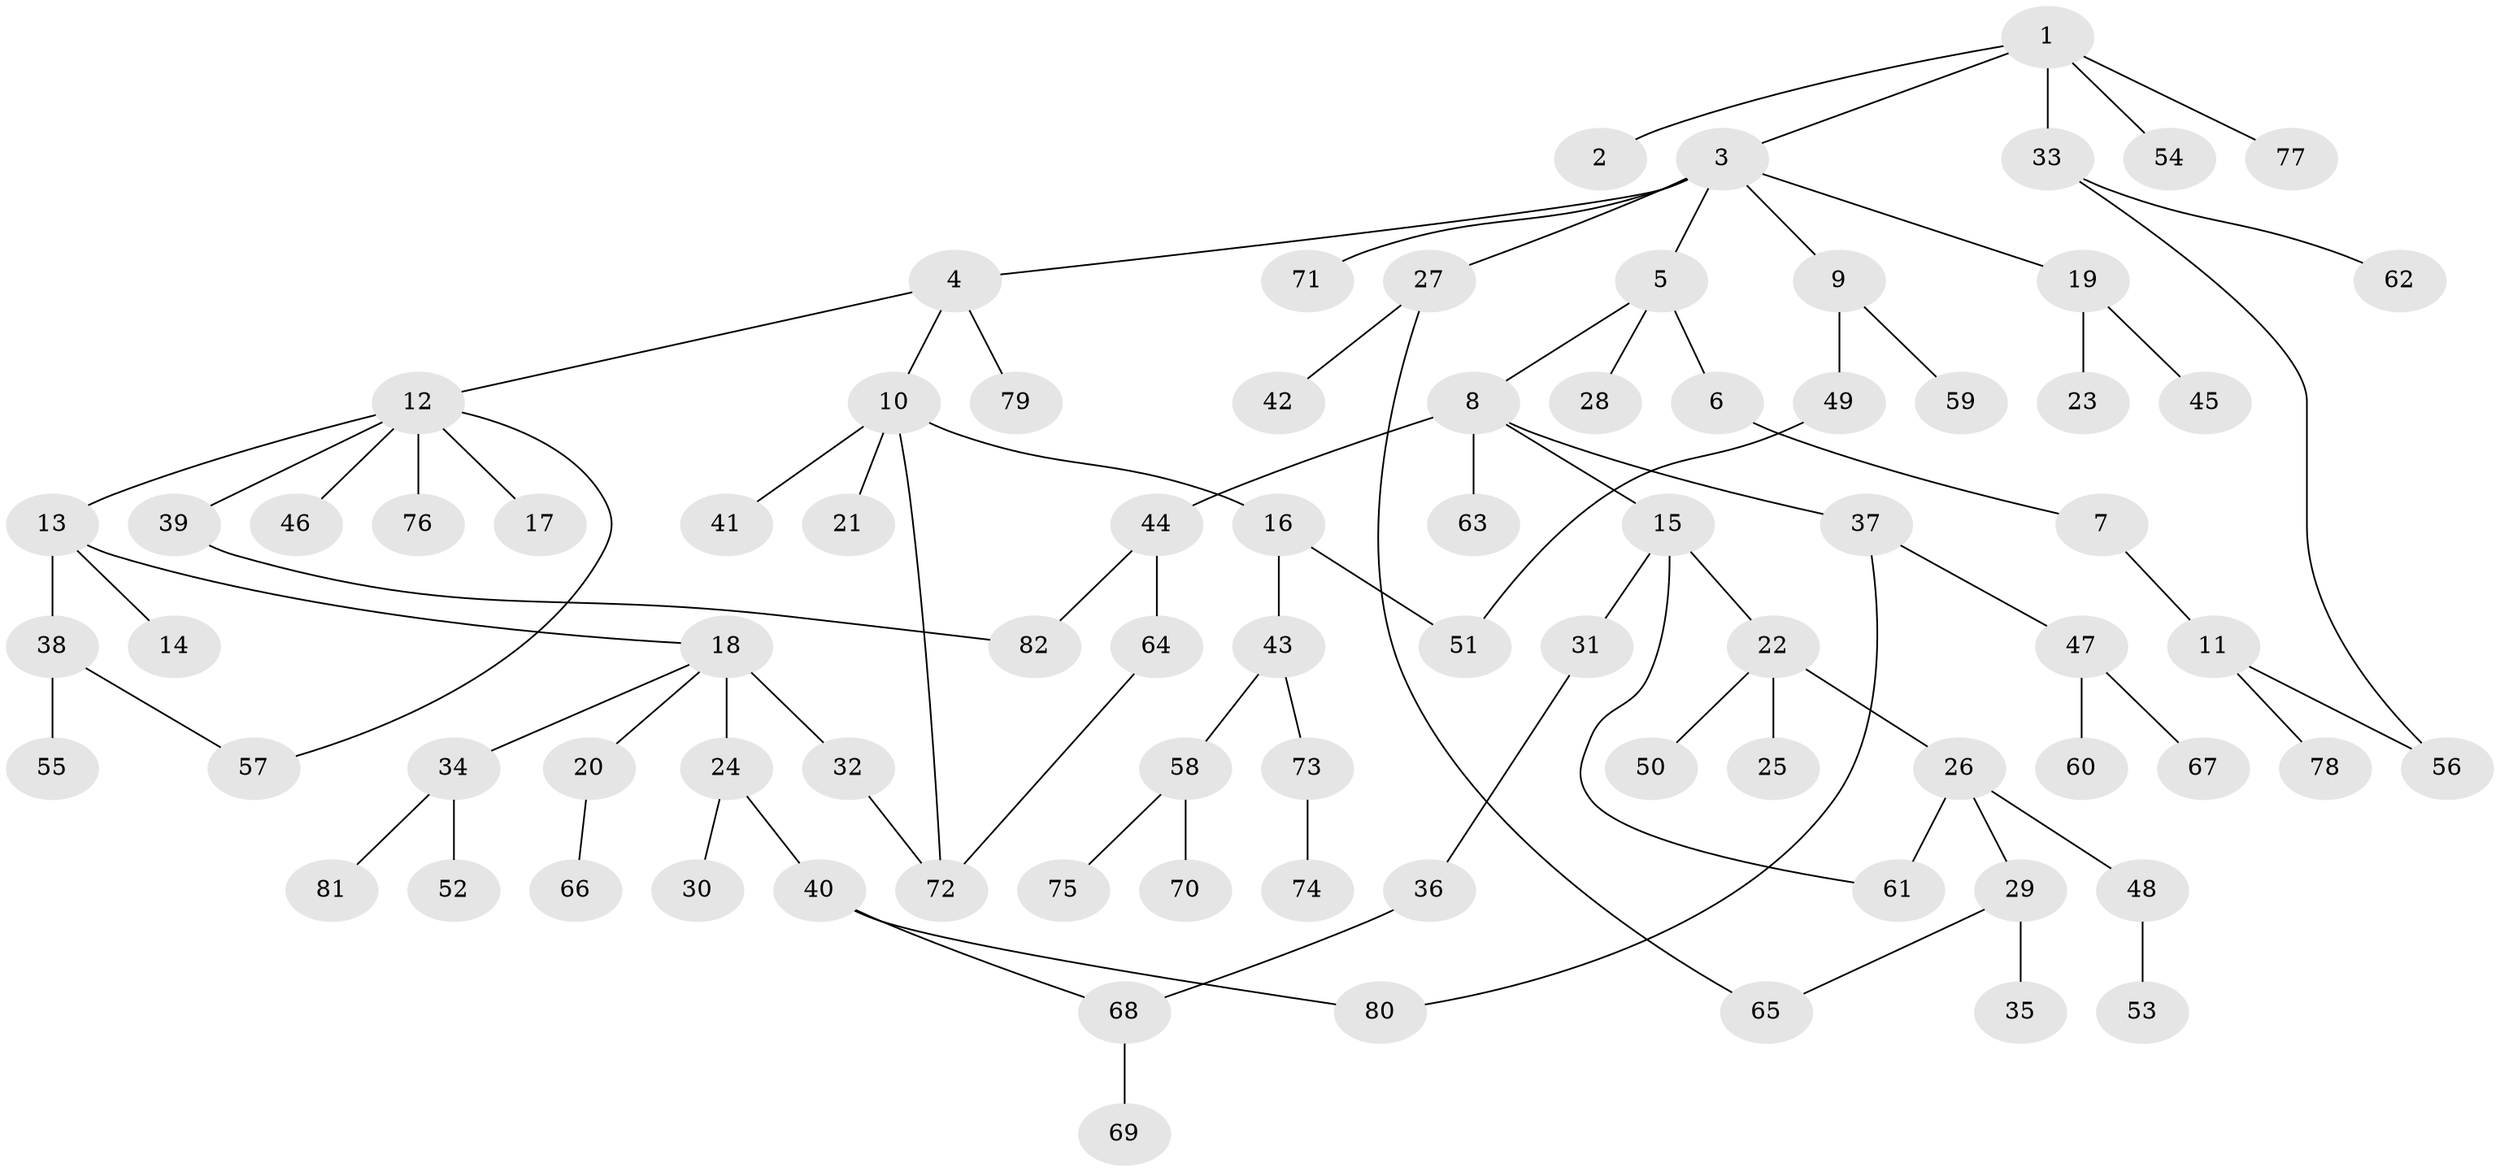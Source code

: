 // coarse degree distribution, {4: 0.0975609756097561, 9: 0.04878048780487805, 7: 0.024390243902439025, 2: 0.14634146341463414, 3: 0.12195121951219512, 1: 0.5365853658536586, 6: 0.024390243902439025}
// Generated by graph-tools (version 1.1) at 2025/54/03/05/25 16:54:46]
// undirected, 82 vertices, 91 edges
graph export_dot {
graph [start="1"]
  node [color=gray90,style=filled];
  1;
  2;
  3;
  4;
  5;
  6;
  7;
  8;
  9;
  10;
  11;
  12;
  13;
  14;
  15;
  16;
  17;
  18;
  19;
  20;
  21;
  22;
  23;
  24;
  25;
  26;
  27;
  28;
  29;
  30;
  31;
  32;
  33;
  34;
  35;
  36;
  37;
  38;
  39;
  40;
  41;
  42;
  43;
  44;
  45;
  46;
  47;
  48;
  49;
  50;
  51;
  52;
  53;
  54;
  55;
  56;
  57;
  58;
  59;
  60;
  61;
  62;
  63;
  64;
  65;
  66;
  67;
  68;
  69;
  70;
  71;
  72;
  73;
  74;
  75;
  76;
  77;
  78;
  79;
  80;
  81;
  82;
  1 -- 2;
  1 -- 3;
  1 -- 33;
  1 -- 54;
  1 -- 77;
  3 -- 4;
  3 -- 5;
  3 -- 9;
  3 -- 19;
  3 -- 27;
  3 -- 71;
  4 -- 10;
  4 -- 12;
  4 -- 79;
  5 -- 6;
  5 -- 8;
  5 -- 28;
  6 -- 7;
  7 -- 11;
  8 -- 15;
  8 -- 37;
  8 -- 44;
  8 -- 63;
  9 -- 49;
  9 -- 59;
  10 -- 16;
  10 -- 21;
  10 -- 41;
  10 -- 72;
  11 -- 78;
  11 -- 56;
  12 -- 13;
  12 -- 17;
  12 -- 39;
  12 -- 46;
  12 -- 57;
  12 -- 76;
  13 -- 14;
  13 -- 18;
  13 -- 38;
  15 -- 22;
  15 -- 31;
  15 -- 61;
  16 -- 43;
  16 -- 51;
  18 -- 20;
  18 -- 24;
  18 -- 32;
  18 -- 34;
  19 -- 23;
  19 -- 45;
  20 -- 66;
  22 -- 25;
  22 -- 26;
  22 -- 50;
  24 -- 30;
  24 -- 40;
  26 -- 29;
  26 -- 48;
  26 -- 61;
  27 -- 42;
  27 -- 65;
  29 -- 35;
  29 -- 65;
  31 -- 36;
  32 -- 72;
  33 -- 56;
  33 -- 62;
  34 -- 52;
  34 -- 81;
  36 -- 68;
  37 -- 47;
  37 -- 80;
  38 -- 55;
  38 -- 57;
  39 -- 82;
  40 -- 68;
  40 -- 80;
  43 -- 58;
  43 -- 73;
  44 -- 64;
  44 -- 82;
  47 -- 60;
  47 -- 67;
  48 -- 53;
  49 -- 51;
  58 -- 70;
  58 -- 75;
  64 -- 72;
  68 -- 69;
  73 -- 74;
}
